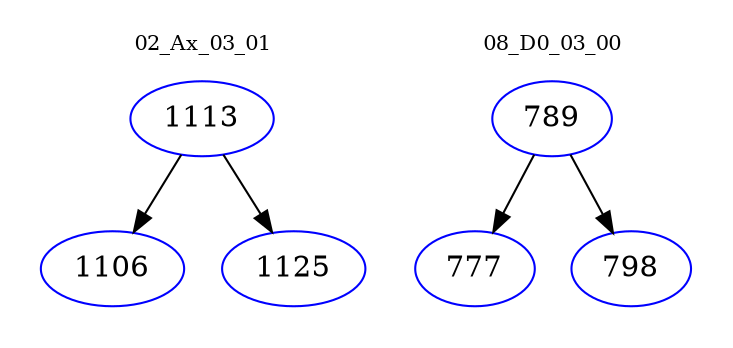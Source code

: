 digraph{
subgraph cluster_0 {
color = white
label = "02_Ax_03_01";
fontsize=10;
T0_1113 [label="1113", color="blue"]
T0_1113 -> T0_1106 [color="black"]
T0_1106 [label="1106", color="blue"]
T0_1113 -> T0_1125 [color="black"]
T0_1125 [label="1125", color="blue"]
}
subgraph cluster_1 {
color = white
label = "08_D0_03_00";
fontsize=10;
T1_789 [label="789", color="blue"]
T1_789 -> T1_777 [color="black"]
T1_777 [label="777", color="blue"]
T1_789 -> T1_798 [color="black"]
T1_798 [label="798", color="blue"]
}
}
